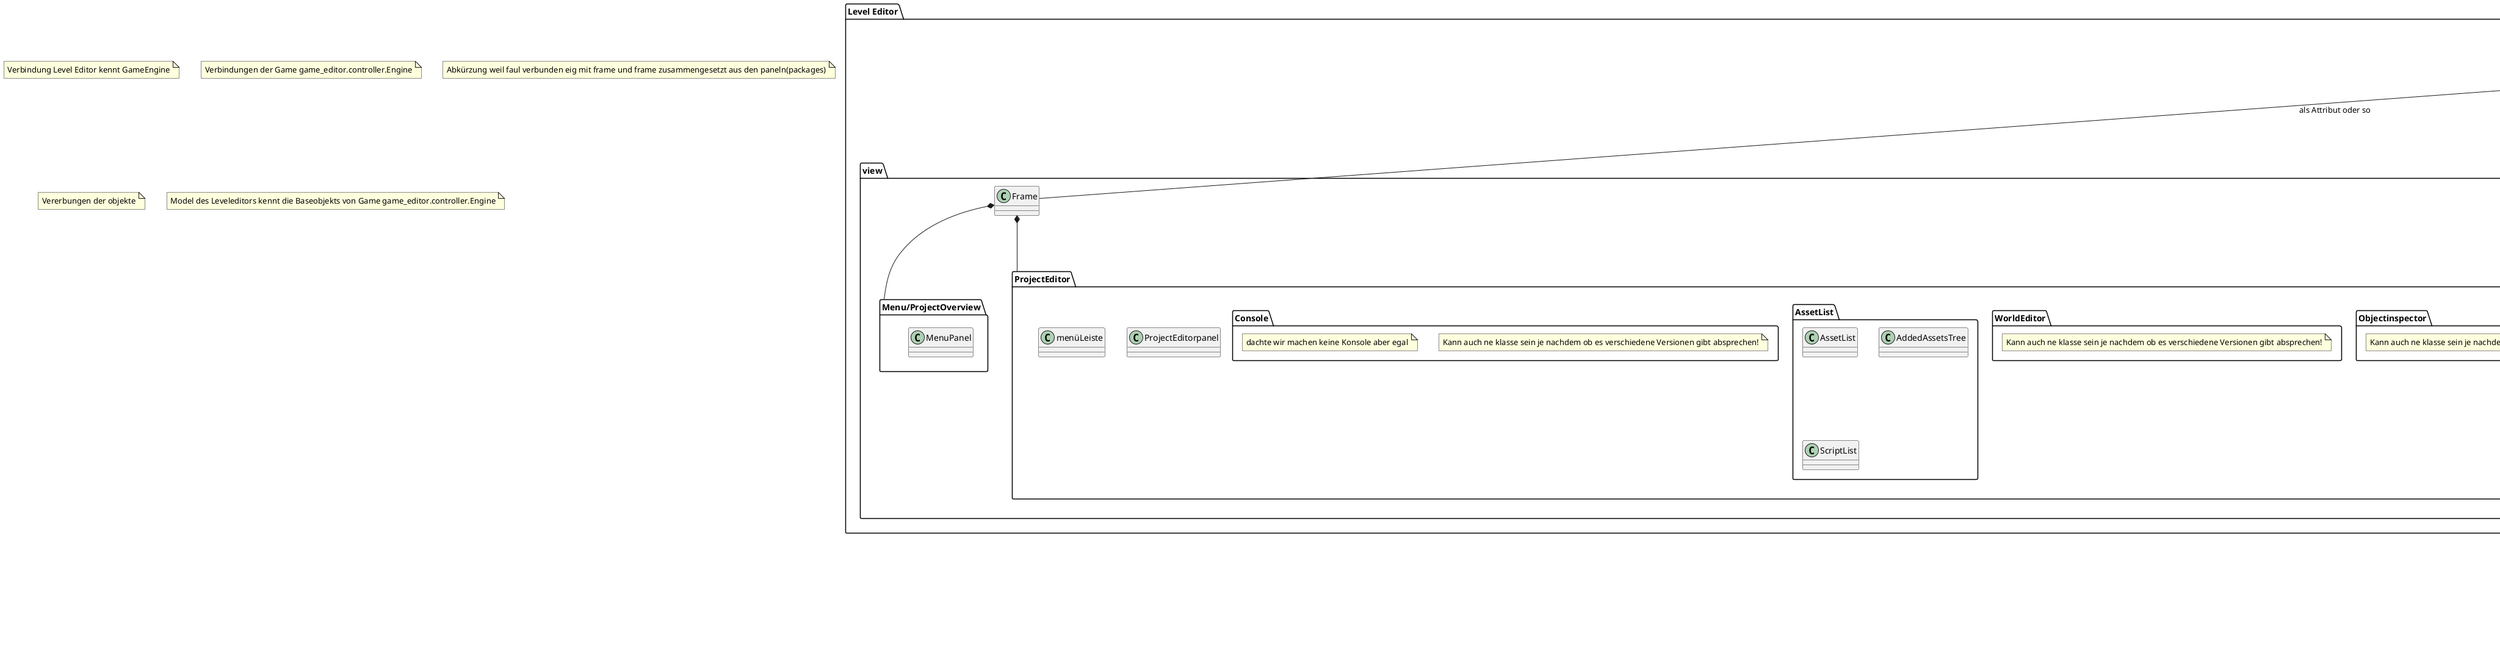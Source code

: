 @startuml
top to bottom direction

package "Game game_editor.controller.Engine" as GE{
       package "model" as GEM{
            abstract "GameObject" as GEMGO{
                -visible : Boolean
                -tangible : Boolean
                -hitbox : Dimension
                -size : Dimension
                -graphics : noClue
                -coordinates

            }

            class "Mapobject" as GEMMO{
                -Moving : Boolean
                -Movable : Boolean
            }
            note "Unterschied das eine selbst bewegend das andere durch spieler" as note8


            class "MapObjectLightEmitting" as GEMOLE{
                -Colour : awt.colour
            }

            class "Checkpoint" as GEMCP{

            }


            class "Entitiy" as GEME {

            }

            class "Player" as GEMP {

            }

            class "Enemy" as GEMEN {

            }

            class "Projectile" as GEMPR {

            }




       }

       package "view" as GEV{
            note "not sure what to put here" as note6

            class "Frame" as GEVF

            package "Menu" as GEVM {

            }

            package "Canvas" as GEVC{

            }
       }

       package "controller" as GEC{

            class "GameLoop" as GECGL{

            }

            package "active components" {


                class "GameObjectManager" as GECGOM{

                }

                class "GameEventListener" as GECGEL{

                }

                class "GameEventManager" as GECGEM{

                }

                class "FiledEditor" as GECFE{

                }

                class "Renderermanager" as GECRM{

                }
            }

            package "passive components"{
                package "MathEngine" as GECME{
                    class Point{

                    }

                    class Vector{


                    }

                    class Matrix{


                    }
                }

                package "Physics game_editor.controller.Engine" as GECPE{
                    class Velocity{

                    }

                    class Movement{


                    }
                }

            }
       }
}





package "Level Editor" as LE{
    package "model" as LEM{
        note "weiß nicht wie darzustellen und was rein" as note7


    }

    package "view" as LEV{
        class "Frame" as LEVF{

        }

        package "Menu/ProjectOverview" as LEVM{
            class "MenuPanel"{

            }
        }

        package "ProjectEditor" as LEVPE{
            class "ProjectEditorpanel"{

            }


            package "Objectinspector" as LEVPEOI{
                note "Kann auch ne klasse sein je nachdem ob es verschiedene Versionen gibt absprechen!" as note1

            }

            package "WorldEditor" as LEVPEWE{
                note "Kann auch ne klasse sein je nachdem ob es verschiedene Versionen gibt absprechen!" as note2
            }

            package "AssetList" as LEVPEAL{
                class "AssetList"

                class "AddedAssetsTree"

                class "ScriptList"
            }

            class "menüLeiste" as LEVML{

            }

            package "Console" as LEVC{
                note "Kann auch ne klasse sein je nachdem ob es verschiedene Versionen gibt absprechen!" as note3
                note "dachte wir machen keine Konsole aber egal" as note4
            }


        }

    }

    package "controller" as LEC{
        class "Main" as LECM{

        }

    }
}

Note "Verbindung Level Editor kennt GameEngine" as Note10
LECM -- GE

Note "Verbindungen der Game game_editor.controller.Engine" as Note12
GECGL -- GECGOM
GECGL -- GECGEL
GECGL -- GECGEM
GECGL -- GECFE
GECGL -- GECRM

GECGL -- GECPE
GECGL -- GECME

Note "Abkürzung weil faul verbunden eig mit frame und frame zusammengesetzt aus den paneln(packages)" as Note13
GECGL -- GEV


GECGL -- GEMGO : "als Attributarray in der Loop wahrscheinlich"

Note "Vererbungen der objekte" as Note9
GEMGO <|-- GEMMO
GEMMO <|-- GEMCP
GEMGO <|-- GEME
GEMMO <|-- GEMOLE
GEME <|-- GEMP
GEME <|-- GEMEN
GEME <|-- GEMPR

Note "Model des Leveleditors kennt die Baseobjekts von Game game_editor.controller.Engine" as Note11
note7 --|> GEM

LECM -- LEVF : "als Attribut oder so"

LECM -- LEM


LEVF *-- LEVM
LEVF *-- LEVPE
@enduml